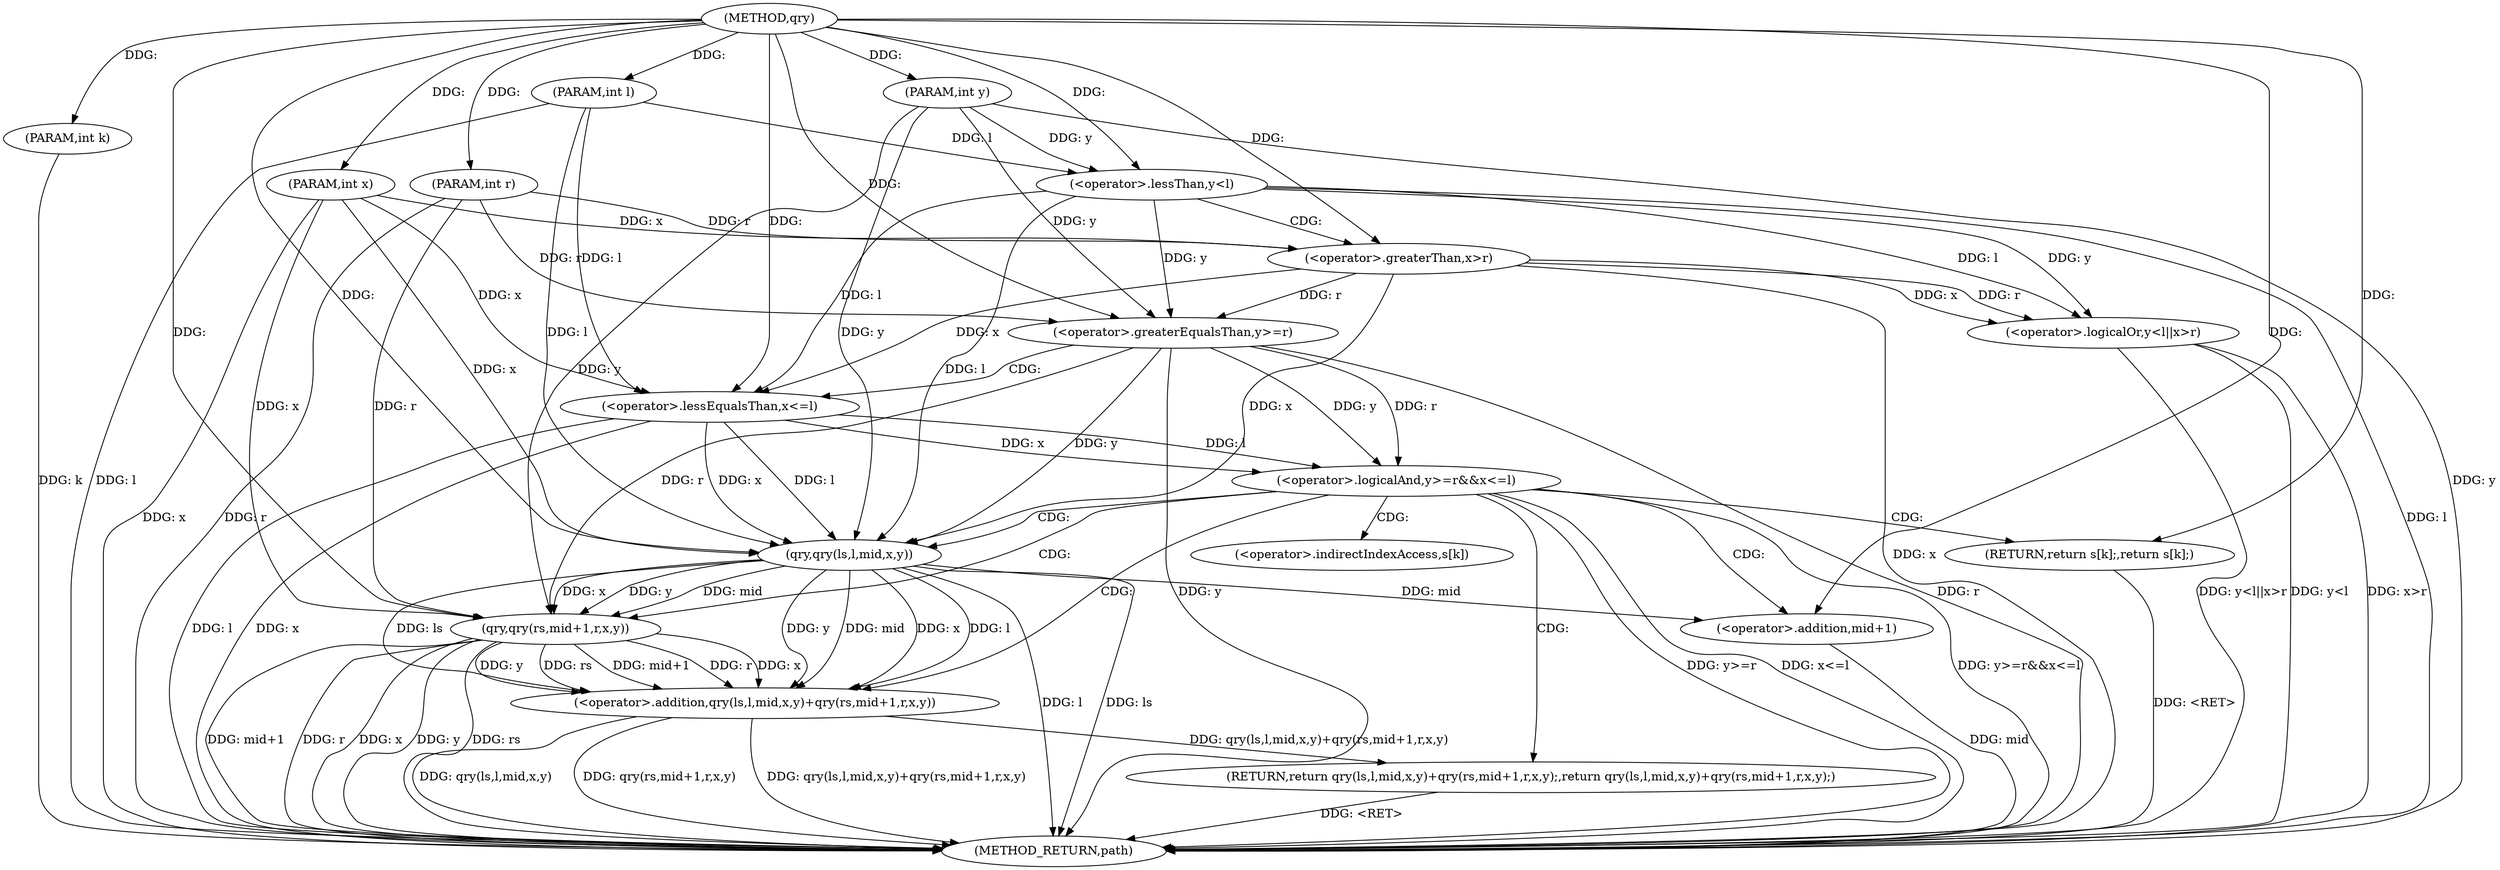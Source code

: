 digraph "qry" {  
"1000620" [label = "(METHOD,qry)" ]
"1000664" [label = "(METHOD_RETURN,path)" ]
"1000621" [label = "(PARAM,int k)" ]
"1000622" [label = "(PARAM,int l)" ]
"1000623" [label = "(PARAM,int r)" ]
"1000624" [label = "(PARAM,int x)" ]
"1000625" [label = "(PARAM,int y)" ]
"1000648" [label = "(RETURN,return qry(ls,l,mid,x,y)+qry(rs,mid+1,r,x,y);,return qry(ls,l,mid,x,y)+qry(rs,mid+1,r,x,y);)" ]
"1000628" [label = "(<operator>.logicalOr,y<l||x>r)" ]
"1000637" [label = "(<operator>.logicalAnd,y>=r&&x<=l)" ]
"1000644" [label = "(RETURN,return s[k];,return s[k];)" ]
"1000649" [label = "(<operator>.addition,qry(ls,l,mid,x,y)+qry(rs,mid+1,r,x,y))" ]
"1000629" [label = "(<operator>.lessThan,y<l)" ]
"1000632" [label = "(<operator>.greaterThan,x>r)" ]
"1000638" [label = "(<operator>.greaterEqualsThan,y>=r)" ]
"1000641" [label = "(<operator>.lessEqualsThan,x<=l)" ]
"1000650" [label = "(qry,qry(ls,l,mid,x,y))" ]
"1000656" [label = "(qry,qry(rs,mid+1,r,x,y))" ]
"1000658" [label = "(<operator>.addition,mid+1)" ]
"1000645" [label = "(<operator>.indirectIndexAccess,s[k])" ]
  "1000648" -> "1000664"  [ label = "DDG: <RET>"] 
  "1000621" -> "1000664"  [ label = "DDG: k"] 
  "1000622" -> "1000664"  [ label = "DDG: l"] 
  "1000623" -> "1000664"  [ label = "DDG: r"] 
  "1000624" -> "1000664"  [ label = "DDG: x"] 
  "1000625" -> "1000664"  [ label = "DDG: y"] 
  "1000629" -> "1000664"  [ label = "DDG: l"] 
  "1000628" -> "1000664"  [ label = "DDG: y<l"] 
  "1000632" -> "1000664"  [ label = "DDG: x"] 
  "1000628" -> "1000664"  [ label = "DDG: x>r"] 
  "1000628" -> "1000664"  [ label = "DDG: y<l||x>r"] 
  "1000638" -> "1000664"  [ label = "DDG: y"] 
  "1000638" -> "1000664"  [ label = "DDG: r"] 
  "1000637" -> "1000664"  [ label = "DDG: y>=r"] 
  "1000641" -> "1000664"  [ label = "DDG: x"] 
  "1000641" -> "1000664"  [ label = "DDG: l"] 
  "1000637" -> "1000664"  [ label = "DDG: x<=l"] 
  "1000637" -> "1000664"  [ label = "DDG: y>=r&&x<=l"] 
  "1000650" -> "1000664"  [ label = "DDG: l"] 
  "1000649" -> "1000664"  [ label = "DDG: qry(ls,l,mid,x,y)"] 
  "1000658" -> "1000664"  [ label = "DDG: mid"] 
  "1000656" -> "1000664"  [ label = "DDG: mid+1"] 
  "1000656" -> "1000664"  [ label = "DDG: r"] 
  "1000656" -> "1000664"  [ label = "DDG: x"] 
  "1000656" -> "1000664"  [ label = "DDG: y"] 
  "1000649" -> "1000664"  [ label = "DDG: qry(rs,mid+1,r,x,y)"] 
  "1000649" -> "1000664"  [ label = "DDG: qry(ls,l,mid,x,y)+qry(rs,mid+1,r,x,y)"] 
  "1000644" -> "1000664"  [ label = "DDG: <RET>"] 
  "1000656" -> "1000664"  [ label = "DDG: rs"] 
  "1000650" -> "1000664"  [ label = "DDG: ls"] 
  "1000620" -> "1000621"  [ label = "DDG: "] 
  "1000620" -> "1000622"  [ label = "DDG: "] 
  "1000620" -> "1000623"  [ label = "DDG: "] 
  "1000620" -> "1000624"  [ label = "DDG: "] 
  "1000620" -> "1000625"  [ label = "DDG: "] 
  "1000649" -> "1000648"  [ label = "DDG: qry(ls,l,mid,x,y)+qry(rs,mid+1,r,x,y)"] 
  "1000620" -> "1000644"  [ label = "DDG: "] 
  "1000650" -> "1000649"  [ label = "DDG: x"] 
  "1000650" -> "1000649"  [ label = "DDG: l"] 
  "1000650" -> "1000649"  [ label = "DDG: ls"] 
  "1000650" -> "1000649"  [ label = "DDG: y"] 
  "1000650" -> "1000649"  [ label = "DDG: mid"] 
  "1000656" -> "1000649"  [ label = "DDG: mid+1"] 
  "1000656" -> "1000649"  [ label = "DDG: r"] 
  "1000656" -> "1000649"  [ label = "DDG: x"] 
  "1000656" -> "1000649"  [ label = "DDG: y"] 
  "1000656" -> "1000649"  [ label = "DDG: rs"] 
  "1000629" -> "1000628"  [ label = "DDG: l"] 
  "1000629" -> "1000628"  [ label = "DDG: y"] 
  "1000632" -> "1000628"  [ label = "DDG: x"] 
  "1000632" -> "1000628"  [ label = "DDG: r"] 
  "1000638" -> "1000637"  [ label = "DDG: y"] 
  "1000638" -> "1000637"  [ label = "DDG: r"] 
  "1000641" -> "1000637"  [ label = "DDG: x"] 
  "1000641" -> "1000637"  [ label = "DDG: l"] 
  "1000625" -> "1000629"  [ label = "DDG: y"] 
  "1000620" -> "1000629"  [ label = "DDG: "] 
  "1000622" -> "1000629"  [ label = "DDG: l"] 
  "1000624" -> "1000632"  [ label = "DDG: x"] 
  "1000620" -> "1000632"  [ label = "DDG: "] 
  "1000623" -> "1000632"  [ label = "DDG: r"] 
  "1000629" -> "1000638"  [ label = "DDG: y"] 
  "1000625" -> "1000638"  [ label = "DDG: y"] 
  "1000620" -> "1000638"  [ label = "DDG: "] 
  "1000632" -> "1000638"  [ label = "DDG: r"] 
  "1000623" -> "1000638"  [ label = "DDG: r"] 
  "1000632" -> "1000641"  [ label = "DDG: x"] 
  "1000624" -> "1000641"  [ label = "DDG: x"] 
  "1000620" -> "1000641"  [ label = "DDG: "] 
  "1000629" -> "1000641"  [ label = "DDG: l"] 
  "1000622" -> "1000641"  [ label = "DDG: l"] 
  "1000620" -> "1000650"  [ label = "DDG: "] 
  "1000629" -> "1000650"  [ label = "DDG: l"] 
  "1000641" -> "1000650"  [ label = "DDG: l"] 
  "1000622" -> "1000650"  [ label = "DDG: l"] 
  "1000632" -> "1000650"  [ label = "DDG: x"] 
  "1000641" -> "1000650"  [ label = "DDG: x"] 
  "1000624" -> "1000650"  [ label = "DDG: x"] 
  "1000638" -> "1000650"  [ label = "DDG: y"] 
  "1000625" -> "1000650"  [ label = "DDG: y"] 
  "1000620" -> "1000656"  [ label = "DDG: "] 
  "1000638" -> "1000656"  [ label = "DDG: r"] 
  "1000623" -> "1000656"  [ label = "DDG: r"] 
  "1000650" -> "1000656"  [ label = "DDG: x"] 
  "1000624" -> "1000656"  [ label = "DDG: x"] 
  "1000650" -> "1000656"  [ label = "DDG: y"] 
  "1000625" -> "1000656"  [ label = "DDG: y"] 
  "1000650" -> "1000656"  [ label = "DDG: mid"] 
  "1000650" -> "1000658"  [ label = "DDG: mid"] 
  "1000620" -> "1000658"  [ label = "DDG: "] 
  "1000637" -> "1000656"  [ label = "CDG: "] 
  "1000637" -> "1000645"  [ label = "CDG: "] 
  "1000637" -> "1000649"  [ label = "CDG: "] 
  "1000637" -> "1000644"  [ label = "CDG: "] 
  "1000637" -> "1000648"  [ label = "CDG: "] 
  "1000637" -> "1000650"  [ label = "CDG: "] 
  "1000637" -> "1000658"  [ label = "CDG: "] 
  "1000629" -> "1000632"  [ label = "CDG: "] 
  "1000638" -> "1000641"  [ label = "CDG: "] 
}
